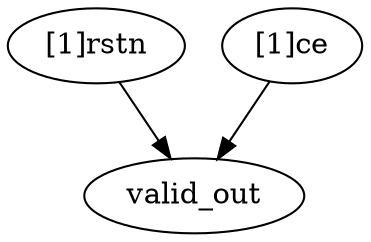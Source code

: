 strict digraph "" {
	"[1]rstn"	 [complexity=1,
		importance=0.211749126515,
		rank=0.211749126515];
	valid_out	 [complexity=0,
		importance=0.0751862982002,
		rank=0.0];
	"[1]rstn" -> valid_out;
	"[1]ce"	 [complexity=2,
		importance=0.136562828315,
		rank=0.0682814141576];
	"[1]ce" -> valid_out;
}
